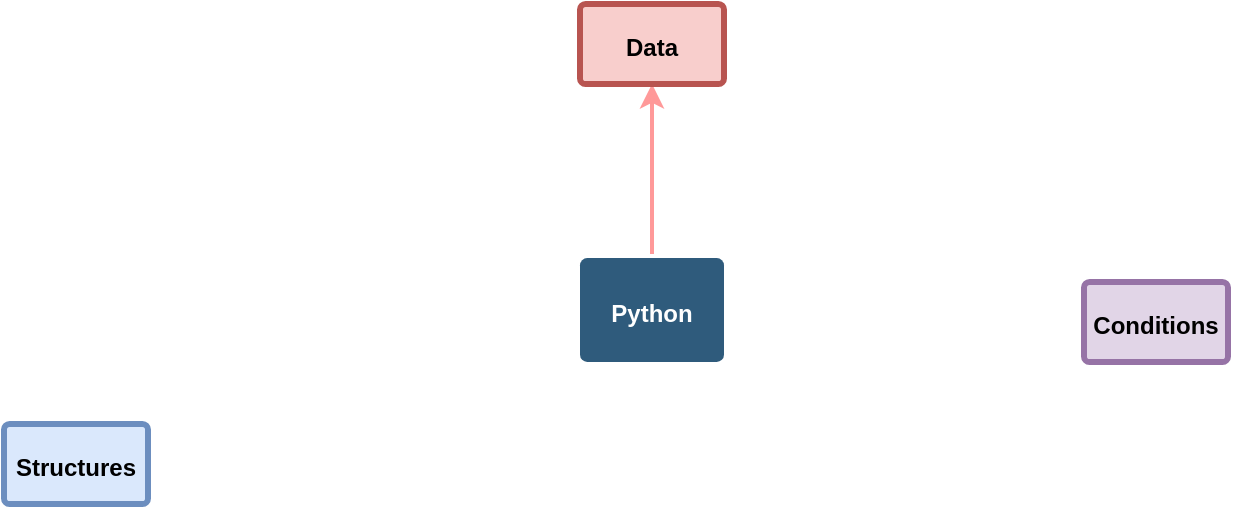 <mxfile version="10.4.2" type="github"><diagram id="6a731a19-8d31-9384-78a2-239565b7b9f0" name="Page-1"><mxGraphModel dx="1994" dy="766" grid="1" gridSize="10" guides="1" tooltips="1" connect="1" arrows="1" fold="1" page="1" pageScale="1" pageWidth="1169" pageHeight="827" background="#ffffff" math="0" shadow="0"><root><mxCell id="0"/><mxCell id="1" parent="0"/><mxCell id="1749" value="&lt;font style=&quot;font-size: 12px&quot;&gt;Python&lt;/font&gt;" style="rounded=1;whiteSpace=wrap;html=1;shadow=0;labelBackgroundColor=none;strokeColor=none;strokeWidth=3;fillColor=#2F5B7C;fontFamily=Helvetica;fontSize=16;fontColor=#FFFFFF;align=center;fontStyle=1;spacing=5;arcSize=7;perimeterSpacing=2;direction=west;" parent="1" vertex="1"><mxGeometry x="548" y="387" width="72" height="52" as="geometry"/></mxCell><mxCell id="tklqqftyPY-OOK2hoTVN-1779" value="" style="endArrow=classic;html=1;exitX=0.5;exitY=1;exitDx=0;exitDy=0;strokeWidth=2;strokeColor=#FF9999;" parent="1" source="1749" edge="1"><mxGeometry width="50" height="50" relative="1" as="geometry"><mxPoint x="550" y="510" as="sourcePoint"/><mxPoint x="584" y="300" as="targetPoint"/></mxGeometry></mxCell><mxCell id="tklqqftyPY-OOK2hoTVN-1781" value="&lt;font style=&quot;font-size: 12px&quot;&gt;Data&lt;/font&gt;" style="rounded=1;whiteSpace=wrap;html=1;shadow=0;labelBackgroundColor=none;strokeColor=#b85450;strokeWidth=3;fillColor=#f8cecc;fontFamily=Helvetica;fontSize=16;align=center;fontStyle=1;spacing=5;arcSize=7;perimeterSpacing=2;direction=west;" parent="1" vertex="1"><mxGeometry x="548" y="260" width="72" height="40" as="geometry"/></mxCell><mxCell id="SEZsZPRpbvDV3U7coE7r-1749" value="&lt;font style=&quot;font-size: 12px&quot;&gt;Conditions&lt;/font&gt;" style="rounded=1;whiteSpace=wrap;html=1;shadow=0;labelBackgroundColor=none;strokeColor=#9673a6;strokeWidth=3;fillColor=#e1d5e7;fontFamily=Helvetica;fontSize=16;align=center;fontStyle=1;spacing=5;arcSize=7;perimeterSpacing=2;direction=west;" vertex="1" parent="1"><mxGeometry x="800" y="399" width="72" height="40" as="geometry"/></mxCell><mxCell id="SEZsZPRpbvDV3U7coE7r-1750" value="&lt;font style=&quot;font-size: 12px&quot;&gt;Structures&lt;/font&gt;" style="rounded=1;whiteSpace=wrap;html=1;shadow=0;labelBackgroundColor=none;strokeColor=#6c8ebf;strokeWidth=3;fillColor=#dae8fc;fontFamily=Helvetica;fontSize=16;align=center;fontStyle=1;spacing=5;arcSize=7;perimeterSpacing=2;direction=west;" vertex="1" parent="1"><mxGeometry x="260" y="470" width="72" height="40" as="geometry"/></mxCell></root></mxGraphModel></diagram></mxfile>